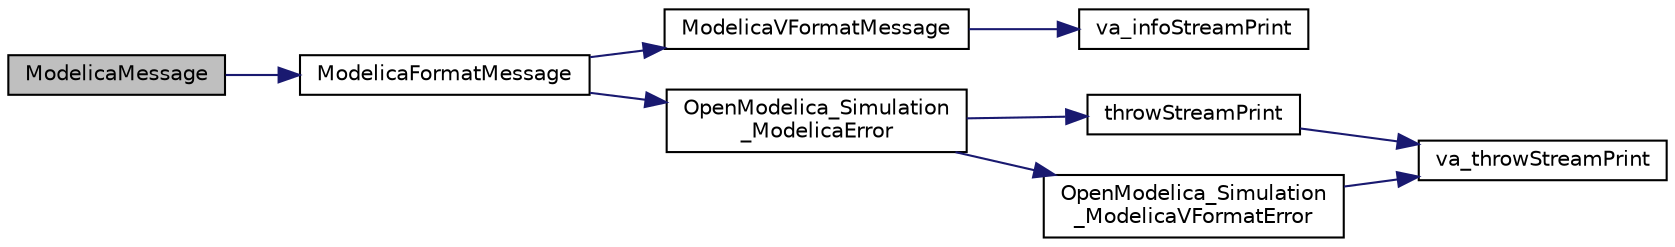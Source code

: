 digraph "ModelicaMessage"
{
  edge [fontname="Helvetica",fontsize="10",labelfontname="Helvetica",labelfontsize="10"];
  node [fontname="Helvetica",fontsize="10",shape=record];
  rankdir="LR";
  Node19 [label="ModelicaMessage",height=0.2,width=0.4,color="black", fillcolor="grey75", style="filled", fontcolor="black"];
  Node19 -> Node20 [color="midnightblue",fontsize="10",style="solid",fontname="Helvetica"];
  Node20 [label="ModelicaFormatMessage",height=0.2,width=0.4,color="black", fillcolor="white", style="filled",URL="$d1/d6f/_modelica_utilities_8c.html#ae6e511105d798b01659cfd79696023f6",tooltip="Output the message under the same format control as the C-function printf. "];
  Node20 -> Node21 [color="midnightblue",fontsize="10",style="solid",fontname="Helvetica"];
  Node21 [label="ModelicaVFormatMessage",height=0.2,width=0.4,color="black", fillcolor="white", style="filled",URL="$d1/d6f/_modelica_utilities_8c.html#adb263389ac985c4d4179eb50906926aa",tooltip="Output the message under the same format control as the C-function vprintf. "];
  Node21 -> Node22 [color="midnightblue",fontsize="10",style="solid",fontname="Helvetica"];
  Node22 [label="va_infoStreamPrint",height=0.2,width=0.4,color="black", fillcolor="white", style="filled",URL="$d8/d3d/omc__error_8c.html#a603275556f08d61c818fe643d2f37b43"];
  Node20 -> Node23 [color="midnightblue",fontsize="10",style="solid",fontname="Helvetica"];
  Node23 [label="OpenModelica_Simulation\l_ModelicaError",height=0.2,width=0.4,color="black", fillcolor="white", style="filled",URL="$d1/d6f/_modelica_utilities_8c.html#a9fa2119d39ab71b8c46d073ffccdc0b6"];
  Node23 -> Node24 [color="midnightblue",fontsize="10",style="solid",fontname="Helvetica"];
  Node24 [label="throwStreamPrint",height=0.2,width=0.4,color="black", fillcolor="white", style="filled",URL="$d8/d3d/omc__error_8c.html#ace3549ed53d1ce9f60bcdfe2f941a592"];
  Node24 -> Node25 [color="midnightblue",fontsize="10",style="solid",fontname="Helvetica"];
  Node25 [label="va_throwStreamPrint",height=0.2,width=0.4,color="black", fillcolor="white", style="filled",URL="$d8/d3d/omc__error_8c.html#aa11774b25878a13bb0b79660763b3ca4"];
  Node23 -> Node26 [color="midnightblue",fontsize="10",style="solid",fontname="Helvetica"];
  Node26 [label="OpenModelica_Simulation\l_ModelicaVFormatError",height=0.2,width=0.4,color="black", fillcolor="white", style="filled",URL="$d1/d6f/_modelica_utilities_8c.html#aa7eefbe95c77cf67a59c53d3733d457b"];
  Node26 -> Node25 [color="midnightblue",fontsize="10",style="solid",fontname="Helvetica"];
}
